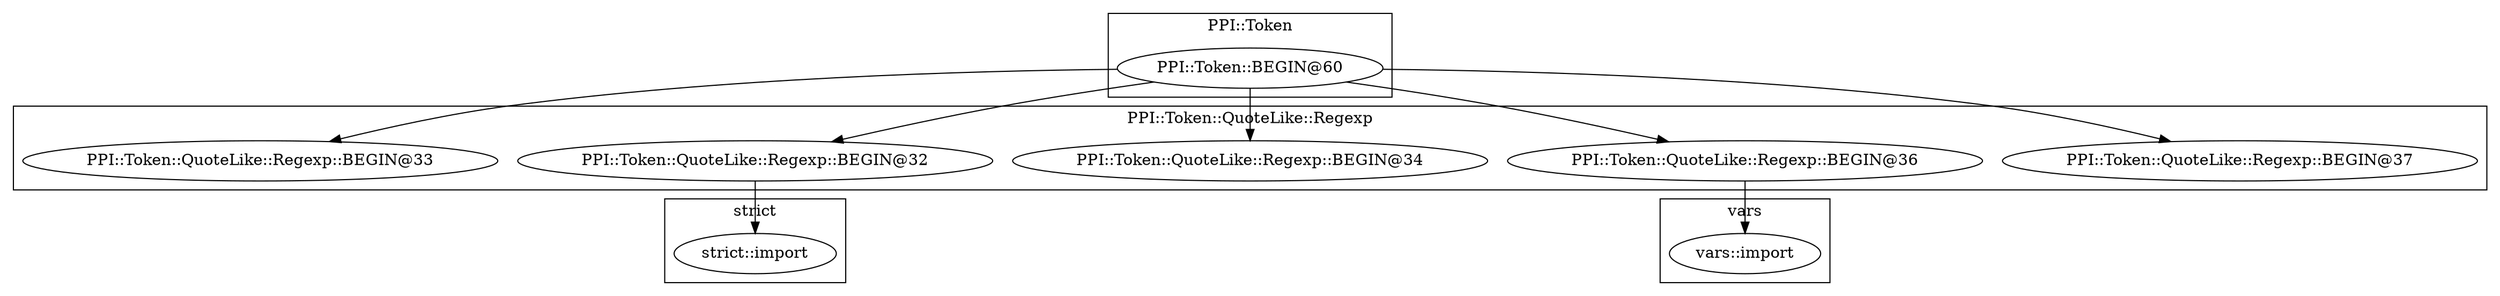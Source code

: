 digraph {
graph [overlap=false]
subgraph cluster_PPI_Token {
	label="PPI::Token";
	"PPI::Token::BEGIN@60";
}
subgraph cluster_vars {
	label="vars";
	"vars::import";
}
subgraph cluster_PPI_Token_QuoteLike_Regexp {
	label="PPI::Token::QuoteLike::Regexp";
	"PPI::Token::QuoteLike::Regexp::BEGIN@37";
	"PPI::Token::QuoteLike::Regexp::BEGIN@32";
	"PPI::Token::QuoteLike::Regexp::BEGIN@34";
	"PPI::Token::QuoteLike::Regexp::BEGIN@36";
	"PPI::Token::QuoteLike::Regexp::BEGIN@33";
}
subgraph cluster_strict {
	label="strict";
	"strict::import";
}
"PPI::Token::BEGIN@60" -> "PPI::Token::QuoteLike::Regexp::BEGIN@32";
"PPI::Token::BEGIN@60" -> "PPI::Token::QuoteLike::Regexp::BEGIN@37";
"PPI::Token::QuoteLike::Regexp::BEGIN@32" -> "strict::import";
"PPI::Token::BEGIN@60" -> "PPI::Token::QuoteLike::Regexp::BEGIN@34";
"PPI::Token::BEGIN@60" -> "PPI::Token::QuoteLike::Regexp::BEGIN@33";
"PPI::Token::QuoteLike::Regexp::BEGIN@36" -> "vars::import";
"PPI::Token::BEGIN@60" -> "PPI::Token::QuoteLike::Regexp::BEGIN@36";
}
